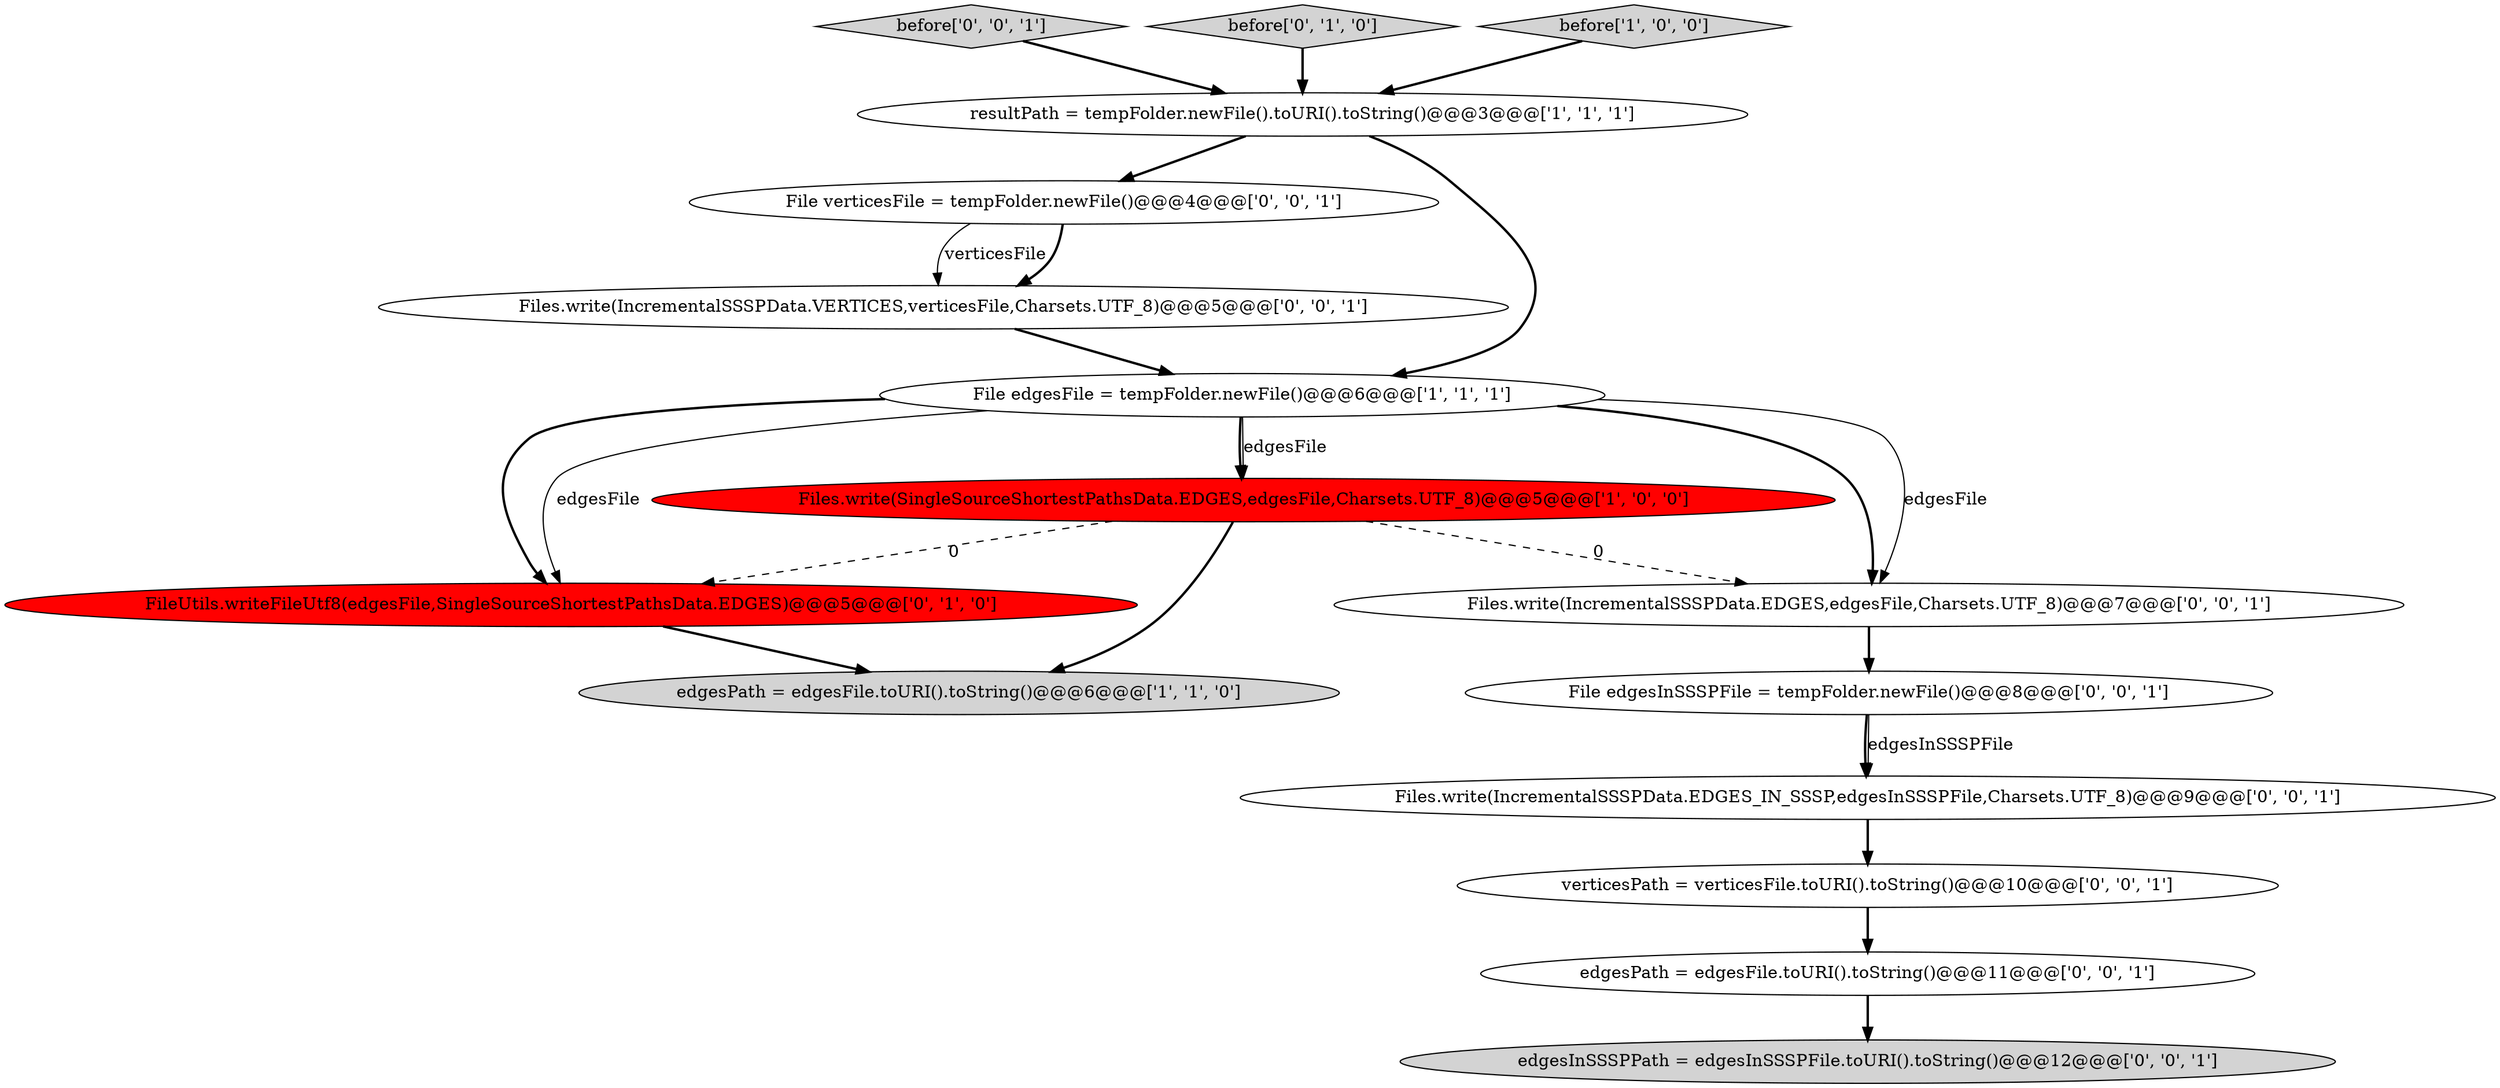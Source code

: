 digraph {
10 [style = filled, label = "edgesInSSSPPath = edgesInSSSPFile.toURI().toString()@@@12@@@['0', '0', '1']", fillcolor = lightgray, shape = ellipse image = "AAA0AAABBB3BBB"];
9 [style = filled, label = "Files.write(IncrementalSSSPData.VERTICES,verticesFile,Charsets.UTF_8)@@@5@@@['0', '0', '1']", fillcolor = white, shape = ellipse image = "AAA0AAABBB3BBB"];
5 [style = filled, label = "FileUtils.writeFileUtf8(edgesFile,SingleSourceShortestPathsData.EDGES)@@@5@@@['0', '1', '0']", fillcolor = red, shape = ellipse image = "AAA1AAABBB2BBB"];
12 [style = filled, label = "Files.write(IncrementalSSSPData.EDGES_IN_SSSP,edgesInSSSPFile,Charsets.UTF_8)@@@9@@@['0', '0', '1']", fillcolor = white, shape = ellipse image = "AAA0AAABBB3BBB"];
0 [style = filled, label = "edgesPath = edgesFile.toURI().toString()@@@6@@@['1', '1', '0']", fillcolor = lightgray, shape = ellipse image = "AAA0AAABBB1BBB"];
15 [style = filled, label = "edgesPath = edgesFile.toURI().toString()@@@11@@@['0', '0', '1']", fillcolor = white, shape = ellipse image = "AAA0AAABBB3BBB"];
8 [style = filled, label = "Files.write(IncrementalSSSPData.EDGES,edgesFile,Charsets.UTF_8)@@@7@@@['0', '0', '1']", fillcolor = white, shape = ellipse image = "AAA0AAABBB3BBB"];
11 [style = filled, label = "verticesPath = verticesFile.toURI().toString()@@@10@@@['0', '0', '1']", fillcolor = white, shape = ellipse image = "AAA0AAABBB3BBB"];
13 [style = filled, label = "before['0', '0', '1']", fillcolor = lightgray, shape = diamond image = "AAA0AAABBB3BBB"];
14 [style = filled, label = "File verticesFile = tempFolder.newFile()@@@4@@@['0', '0', '1']", fillcolor = white, shape = ellipse image = "AAA0AAABBB3BBB"];
1 [style = filled, label = "File edgesFile = tempFolder.newFile()@@@6@@@['1', '1', '1']", fillcolor = white, shape = ellipse image = "AAA0AAABBB1BBB"];
6 [style = filled, label = "before['0', '1', '0']", fillcolor = lightgray, shape = diamond image = "AAA0AAABBB2BBB"];
7 [style = filled, label = "File edgesInSSSPFile = tempFolder.newFile()@@@8@@@['0', '0', '1']", fillcolor = white, shape = ellipse image = "AAA0AAABBB3BBB"];
3 [style = filled, label = "resultPath = tempFolder.newFile().toURI().toString()@@@3@@@['1', '1', '1']", fillcolor = white, shape = ellipse image = "AAA0AAABBB1BBB"];
4 [style = filled, label = "before['1', '0', '0']", fillcolor = lightgray, shape = diamond image = "AAA0AAABBB1BBB"];
2 [style = filled, label = "Files.write(SingleSourceShortestPathsData.EDGES,edgesFile,Charsets.UTF_8)@@@5@@@['1', '0', '0']", fillcolor = red, shape = ellipse image = "AAA1AAABBB1BBB"];
1->5 [style = bold, label=""];
6->3 [style = bold, label=""];
4->3 [style = bold, label=""];
1->8 [style = solid, label="edgesFile"];
15->10 [style = bold, label=""];
1->8 [style = bold, label=""];
3->1 [style = bold, label=""];
7->12 [style = bold, label=""];
3->14 [style = bold, label=""];
12->11 [style = bold, label=""];
7->12 [style = solid, label="edgesInSSSPFile"];
2->8 [style = dashed, label="0"];
11->15 [style = bold, label=""];
8->7 [style = bold, label=""];
2->5 [style = dashed, label="0"];
2->0 [style = bold, label=""];
13->3 [style = bold, label=""];
5->0 [style = bold, label=""];
14->9 [style = solid, label="verticesFile"];
14->9 [style = bold, label=""];
1->2 [style = bold, label=""];
9->1 [style = bold, label=""];
1->2 [style = solid, label="edgesFile"];
1->5 [style = solid, label="edgesFile"];
}
